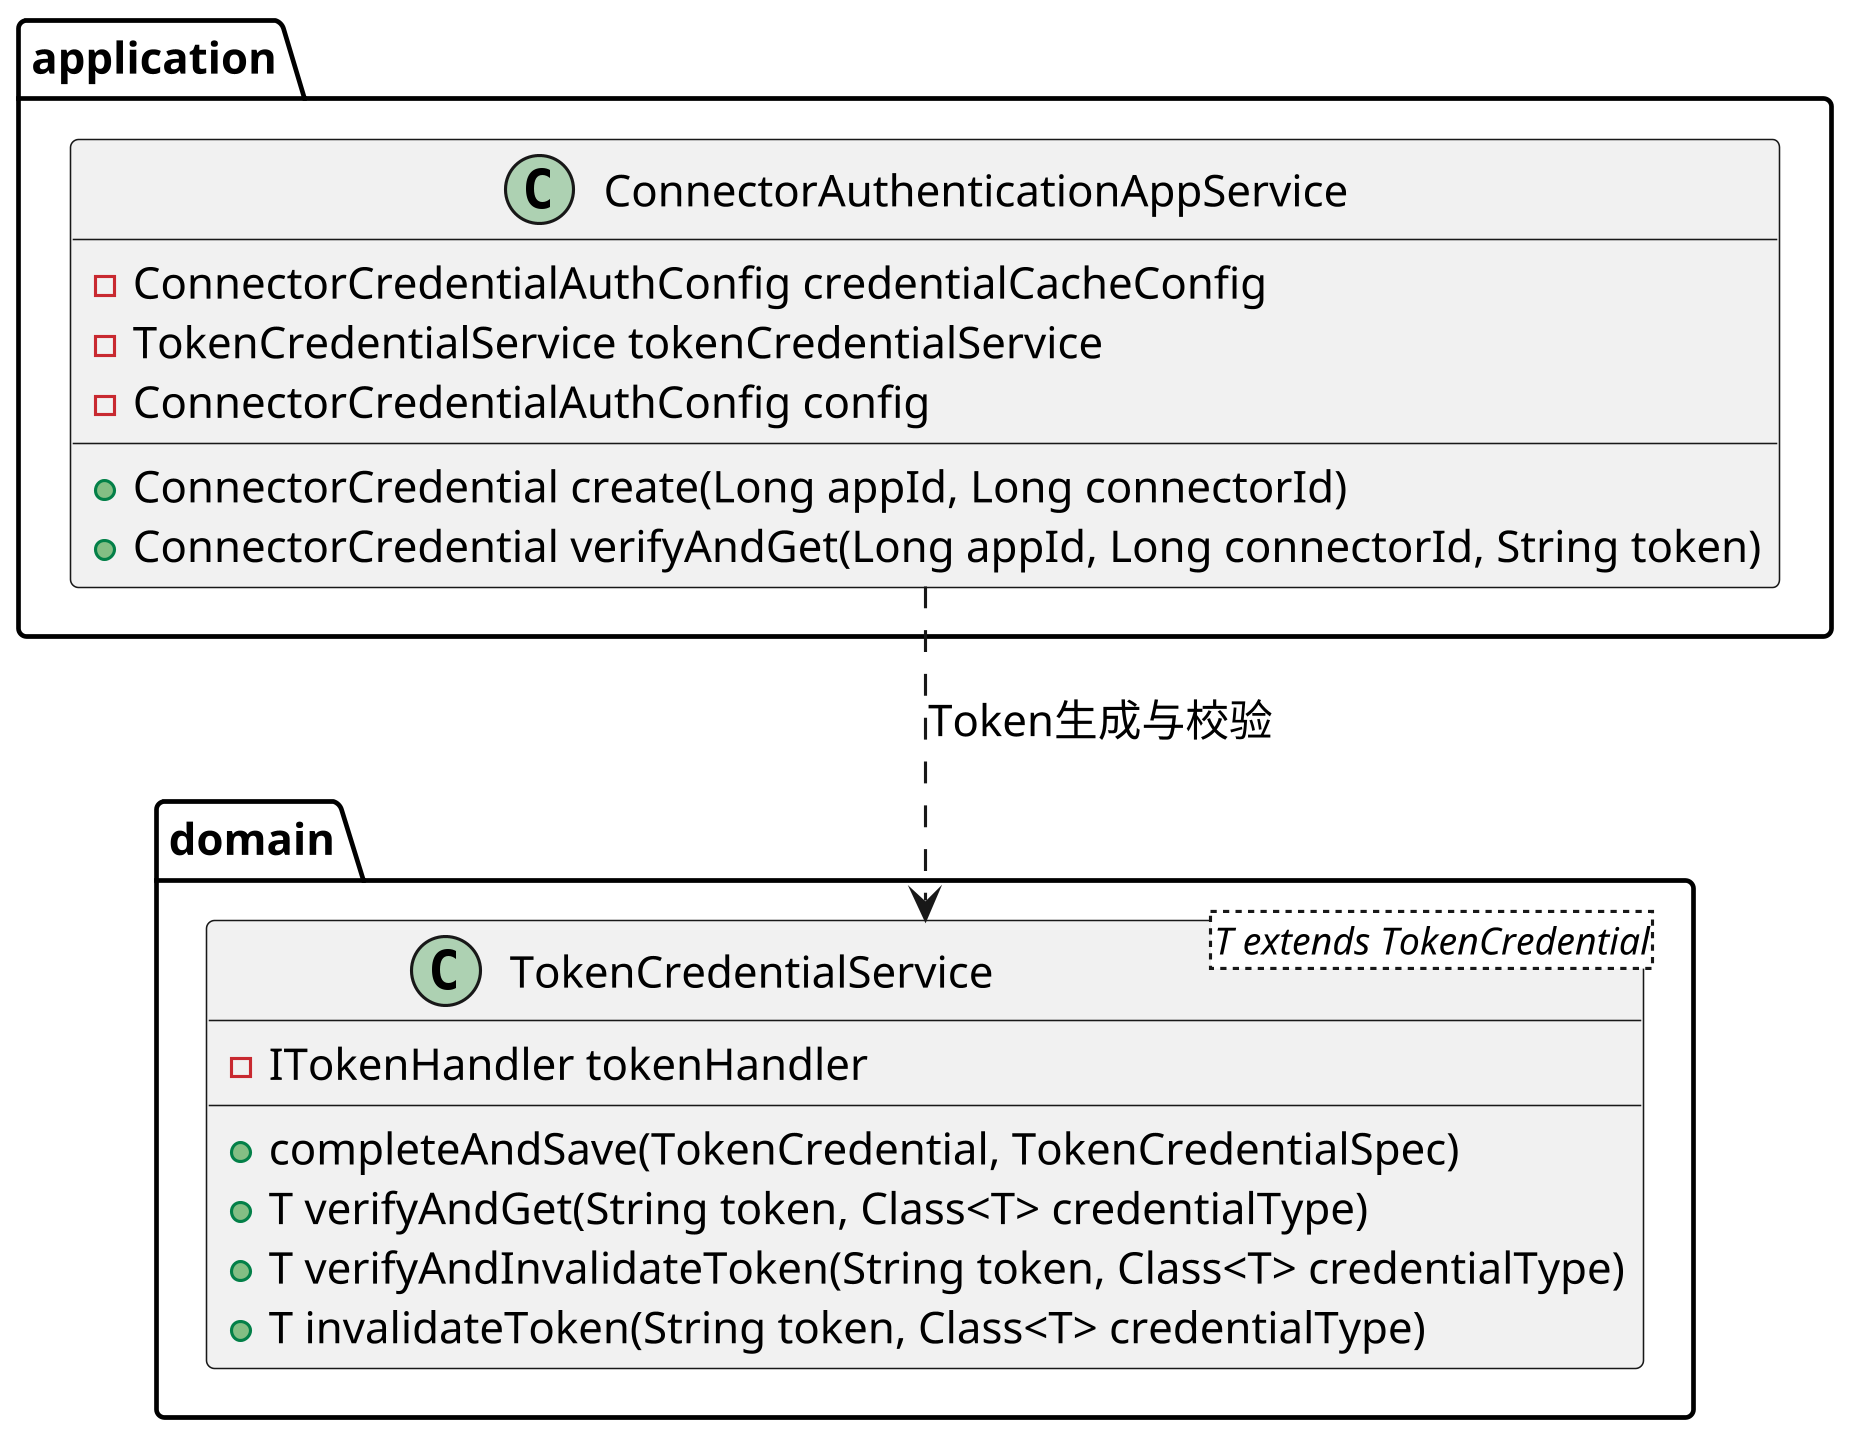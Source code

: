 @startuml
'https://plantuml.com/class-diagram
skinparam shadowing false
skinparam defaultFontName xfonts-wqy
skinparam dpi 300
skinparam activity  {
    DiamondFontSize 14
    ArrowFontSize 14
    FontSize 14
}
package application {
    class ConnectorAuthenticationAppService {
        - ConnectorCredentialAuthConfig credentialCacheConfig
        - TokenCredentialService tokenCredentialService
        - ConnectorCredentialAuthConfig config
        + ConnectorCredential create(Long appId, Long connectorId)
        +  ConnectorCredential verifyAndGet(Long appId, Long connectorId, String token)
    }
}


package domain {
    class TokenCredentialService<T extends TokenCredential> {
        - ITokenHandler tokenHandler
        + completeAndSave(TokenCredential, TokenCredentialSpec)
        + T verifyAndGet(String token, Class<T> credentialType)
        + T verifyAndInvalidateToken(String token, Class<T> credentialType)
        + T invalidateToken(String token, Class<T> credentialType)
    }
}
ConnectorAuthenticationAppService ..> TokenCredentialService: Token生成与校验
@enduml